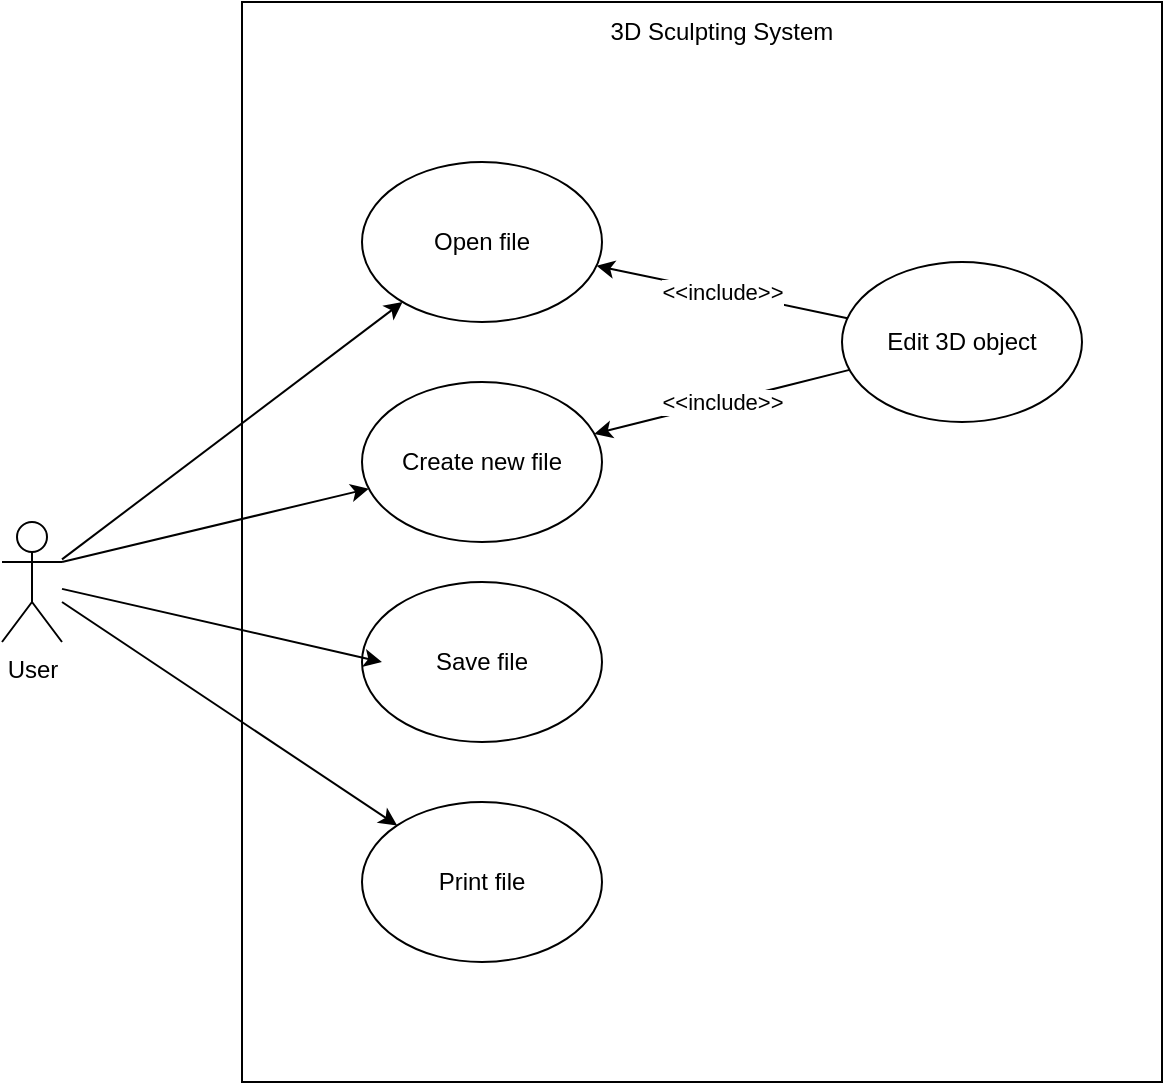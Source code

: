 <mxfile version="16.4.5" type="github">
  <diagram id="HLjAFZ03Z4hev94qLjfE" name="Page-1">
    <mxGraphModel dx="1186" dy="650" grid="1" gridSize="10" guides="1" tooltips="1" connect="1" arrows="1" fold="1" page="1" pageScale="1" pageWidth="850" pageHeight="1100" math="0" shadow="0">
      <root>
        <mxCell id="0" />
        <mxCell id="1" parent="0" />
        <mxCell id="I_WLB-0IxaTEaWpsKC6N-1" value="User" style="shape=umlActor;verticalLabelPosition=bottom;verticalAlign=top;html=1;outlineConnect=0;" vertex="1" parent="1">
          <mxGeometry x="80" y="330" width="30" height="60" as="geometry" />
        </mxCell>
        <mxCell id="I_WLB-0IxaTEaWpsKC6N-4" value="" style="rounded=0;whiteSpace=wrap;html=1;" vertex="1" parent="1">
          <mxGeometry x="200" y="70" width="460" height="540" as="geometry" />
        </mxCell>
        <mxCell id="I_WLB-0IxaTEaWpsKC6N-7" value="Open file" style="ellipse;whiteSpace=wrap;html=1;" vertex="1" parent="1">
          <mxGeometry x="260" y="150" width="120" height="80" as="geometry" />
        </mxCell>
        <mxCell id="I_WLB-0IxaTEaWpsKC6N-9" value="Create new file" style="ellipse;whiteSpace=wrap;html=1;" vertex="1" parent="1">
          <mxGeometry x="260" y="260" width="120" height="80" as="geometry" />
        </mxCell>
        <mxCell id="I_WLB-0IxaTEaWpsKC6N-10" value="Edit 3D object" style="ellipse;whiteSpace=wrap;html=1;" vertex="1" parent="1">
          <mxGeometry x="500" y="200" width="120" height="80" as="geometry" />
        </mxCell>
        <mxCell id="I_WLB-0IxaTEaWpsKC6N-11" value="" style="endArrow=classic;html=1;rounded=0;" edge="1" parent="1" source="I_WLB-0IxaTEaWpsKC6N-1" target="I_WLB-0IxaTEaWpsKC6N-7">
          <mxGeometry width="50" height="50" relative="1" as="geometry">
            <mxPoint x="400" y="290" as="sourcePoint" />
            <mxPoint x="450" y="240" as="targetPoint" />
          </mxGeometry>
        </mxCell>
        <mxCell id="I_WLB-0IxaTEaWpsKC6N-12" value="" style="endArrow=classic;html=1;rounded=0;exitX=1;exitY=0.333;exitDx=0;exitDy=0;exitPerimeter=0;" edge="1" parent="1" source="I_WLB-0IxaTEaWpsKC6N-1" target="I_WLB-0IxaTEaWpsKC6N-9">
          <mxGeometry width="50" height="50" relative="1" as="geometry">
            <mxPoint x="160" y="350" as="sourcePoint" />
            <mxPoint x="450" y="240" as="targetPoint" />
          </mxGeometry>
        </mxCell>
        <mxCell id="I_WLB-0IxaTEaWpsKC6N-13" value="Save file" style="ellipse;whiteSpace=wrap;html=1;" vertex="1" parent="1">
          <mxGeometry x="260" y="360" width="120" height="80" as="geometry" />
        </mxCell>
        <mxCell id="I_WLB-0IxaTEaWpsKC6N-14" value="3D Sculpting System" style="text;html=1;strokeColor=none;fillColor=none;align=center;verticalAlign=middle;whiteSpace=wrap;rounded=0;shadow=0;" vertex="1" parent="1">
          <mxGeometry x="360" y="70" width="160" height="30" as="geometry" />
        </mxCell>
        <mxCell id="I_WLB-0IxaTEaWpsKC6N-15" value="Print file" style="ellipse;whiteSpace=wrap;html=1;" vertex="1" parent="1">
          <mxGeometry x="260" y="470" width="120" height="80" as="geometry" />
        </mxCell>
        <mxCell id="I_WLB-0IxaTEaWpsKC6N-16" value="" style="endArrow=classic;html=1;rounded=0;entryX=0.083;entryY=0.5;entryDx=0;entryDy=0;entryPerimeter=0;" edge="1" parent="1" source="I_WLB-0IxaTEaWpsKC6N-1" target="I_WLB-0IxaTEaWpsKC6N-13">
          <mxGeometry width="50" height="50" relative="1" as="geometry">
            <mxPoint x="400" y="390" as="sourcePoint" />
            <mxPoint x="450" y="340" as="targetPoint" />
          </mxGeometry>
        </mxCell>
        <mxCell id="I_WLB-0IxaTEaWpsKC6N-18" value="" style="endArrow=classic;html=1;rounded=0;" edge="1" parent="1" source="I_WLB-0IxaTEaWpsKC6N-1" target="I_WLB-0IxaTEaWpsKC6N-15">
          <mxGeometry width="50" height="50" relative="1" as="geometry">
            <mxPoint x="400" y="390" as="sourcePoint" />
            <mxPoint x="450" y="340" as="targetPoint" />
          </mxGeometry>
        </mxCell>
        <mxCell id="I_WLB-0IxaTEaWpsKC6N-19" value="" style="endArrow=classic;html=1;rounded=0;" edge="1" parent="1" source="I_WLB-0IxaTEaWpsKC6N-10" target="I_WLB-0IxaTEaWpsKC6N-7">
          <mxGeometry relative="1" as="geometry">
            <mxPoint x="370" y="370" as="sourcePoint" />
            <mxPoint x="470" y="370" as="targetPoint" />
          </mxGeometry>
        </mxCell>
        <mxCell id="I_WLB-0IxaTEaWpsKC6N-20" value="&amp;lt;&amp;lt;include&amp;gt;&amp;gt;" style="edgeLabel;resizable=0;html=1;align=center;verticalAlign=middle;shadow=0;" connectable="0" vertex="1" parent="I_WLB-0IxaTEaWpsKC6N-19">
          <mxGeometry relative="1" as="geometry" />
        </mxCell>
        <mxCell id="I_WLB-0IxaTEaWpsKC6N-21" value="" style="endArrow=classic;html=1;rounded=0;" edge="1" parent="1" source="I_WLB-0IxaTEaWpsKC6N-10" target="I_WLB-0IxaTEaWpsKC6N-9">
          <mxGeometry relative="1" as="geometry">
            <mxPoint x="370" y="370" as="sourcePoint" />
            <mxPoint x="470" y="370" as="targetPoint" />
          </mxGeometry>
        </mxCell>
        <mxCell id="I_WLB-0IxaTEaWpsKC6N-22" value="&amp;lt;&amp;lt;include&amp;gt;&amp;gt;" style="edgeLabel;resizable=0;html=1;align=center;verticalAlign=middle;shadow=0;" connectable="0" vertex="1" parent="I_WLB-0IxaTEaWpsKC6N-21">
          <mxGeometry relative="1" as="geometry" />
        </mxCell>
      </root>
    </mxGraphModel>
  </diagram>
</mxfile>
